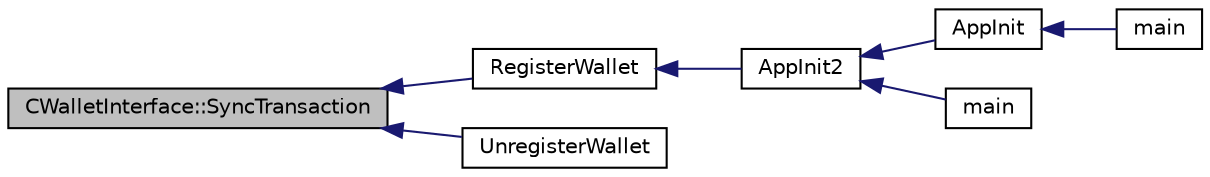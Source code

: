 digraph "CWalletInterface::SyncTransaction"
{
  edge [fontname="Helvetica",fontsize="10",labelfontname="Helvetica",labelfontsize="10"];
  node [fontname="Helvetica",fontsize="10",shape=record];
  rankdir="LR";
  Node33 [label="CWalletInterface::SyncTransaction",height=0.2,width=0.4,color="black", fillcolor="grey75", style="filled", fontcolor="black"];
  Node33 -> Node34 [dir="back",color="midnightblue",fontsize="10",style="solid",fontname="Helvetica"];
  Node34 [label="RegisterWallet",height=0.2,width=0.4,color="black", fillcolor="white", style="filled",URL="$d4/dbf/main_8h.html#aa6b7f220759fb53f10c65654bbf61317",tooltip="Register a wallet to receive updates from core. "];
  Node34 -> Node35 [dir="back",color="midnightblue",fontsize="10",style="solid",fontname="Helvetica"];
  Node35 [label="AppInit2",height=0.2,width=0.4,color="black", fillcolor="white", style="filled",URL="$d8/dc0/init_8h.html#a1a4c1bfbf6ba1db77e988b89b9cadfd3",tooltip="Initialize ion. "];
  Node35 -> Node36 [dir="back",color="midnightblue",fontsize="10",style="solid",fontname="Helvetica"];
  Node36 [label="AppInit",height=0.2,width=0.4,color="black", fillcolor="white", style="filled",URL="$d4/d35/iond_8cpp.html#ac59316b767e6984e1285f0531275286b"];
  Node36 -> Node37 [dir="back",color="midnightblue",fontsize="10",style="solid",fontname="Helvetica"];
  Node37 [label="main",height=0.2,width=0.4,color="black", fillcolor="white", style="filled",URL="$d4/d35/iond_8cpp.html#a0ddf1224851353fc92bfbff6f499fa97"];
  Node35 -> Node38 [dir="back",color="midnightblue",fontsize="10",style="solid",fontname="Helvetica"];
  Node38 [label="main",height=0.2,width=0.4,color="black", fillcolor="white", style="filled",URL="$d5/d2d/ion_8cpp.html#a0ddf1224851353fc92bfbff6f499fa97"];
  Node33 -> Node39 [dir="back",color="midnightblue",fontsize="10",style="solid",fontname="Helvetica"];
  Node39 [label="UnregisterWallet",height=0.2,width=0.4,color="black", fillcolor="white", style="filled",URL="$d4/dbf/main_8h.html#aa60561b6923955deeaad6fdab74a3aee",tooltip="Unregister a wallet from core. "];
}
